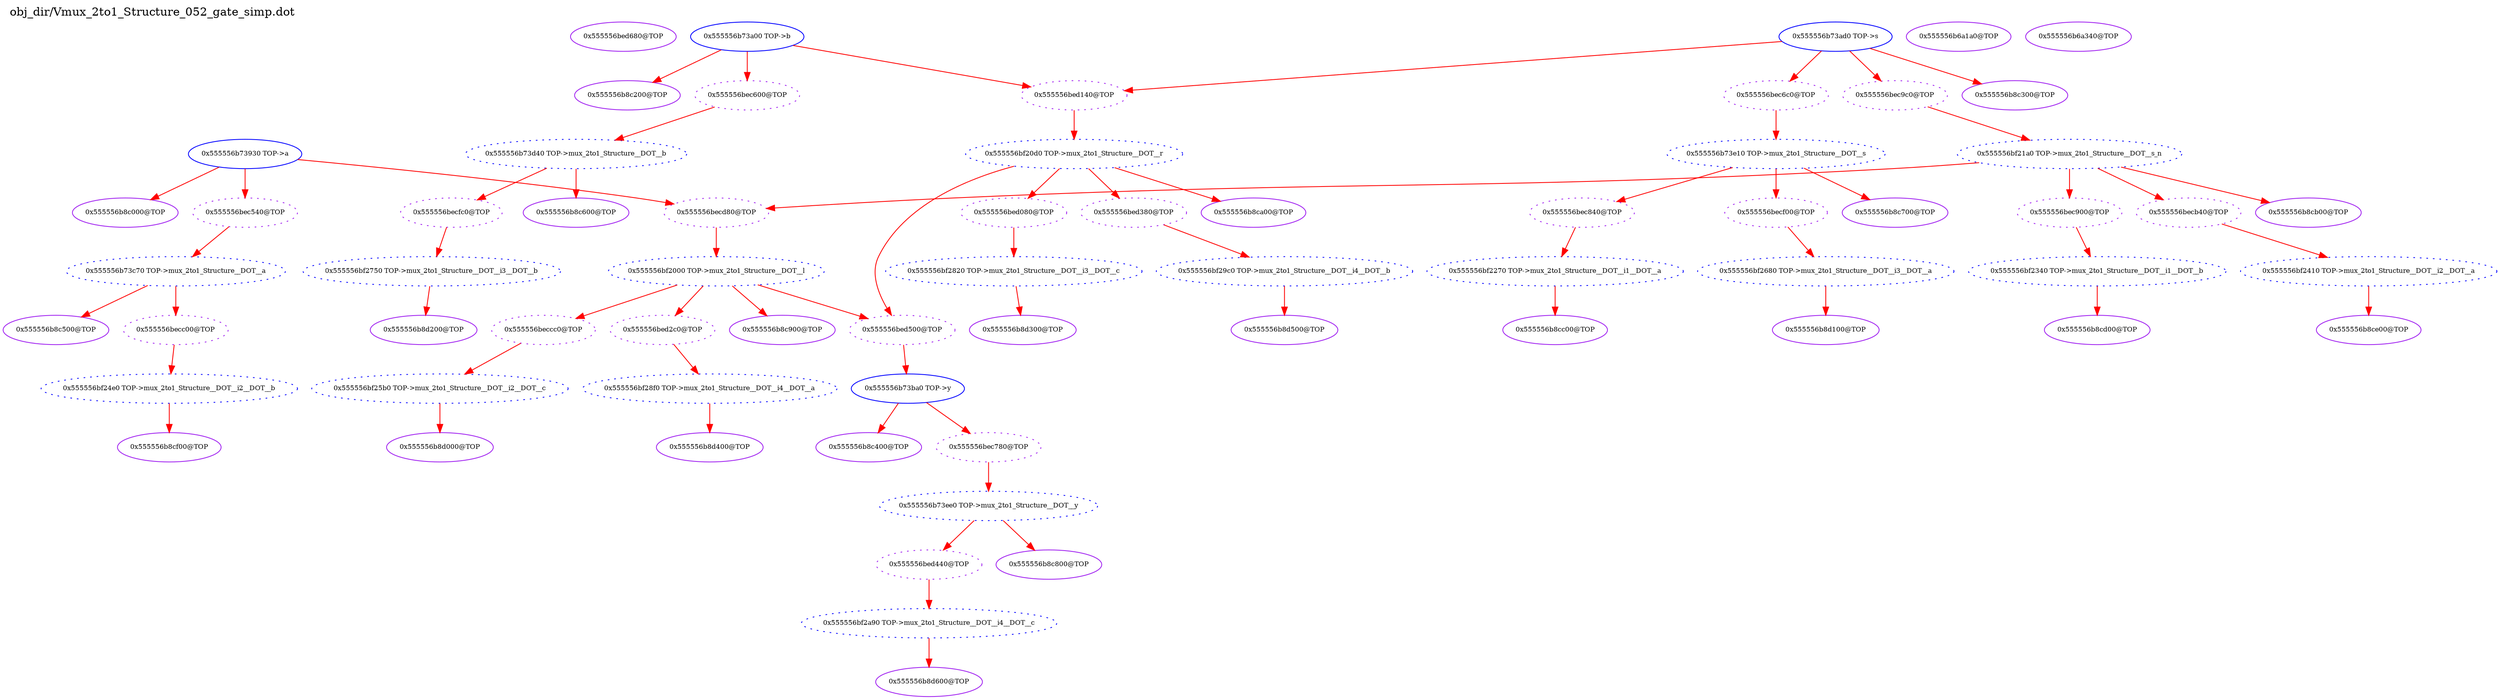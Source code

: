 digraph v3graph {
	graph	[label="obj_dir/Vmux_2to1_Structure_052_gate_simp.dot",
		 labelloc=t, labeljust=l,
		 //size="7.5,10",
		 rankdir=TB];
	n0	[fontsize=8 label="0x555556bed680@TOP", color=purple];
	n1	[fontsize=8 label="0x555556bec540@TOP", color=purple, style=dotted];
	n2	[fontsize=8 label="0x555556b73930 TOP->a", color=blue];
	n3	[fontsize=8 label="0x555556b73c70 TOP->mux_2to1_Structure__DOT__a", color=blue, style=dotted];
	n4	[fontsize=8 label="0x555556bec600@TOP", color=purple, style=dotted];
	n5	[fontsize=8 label="0x555556b73a00 TOP->b", color=blue];
	n6	[fontsize=8 label="0x555556b73d40 TOP->mux_2to1_Structure__DOT__b", color=blue, style=dotted];
	n7	[fontsize=8 label="0x555556bec6c0@TOP", color=purple, style=dotted];
	n8	[fontsize=8 label="0x555556b73ad0 TOP->s", color=blue];
	n9	[fontsize=8 label="0x555556b73e10 TOP->mux_2to1_Structure__DOT__s", color=blue, style=dotted];
	n10	[fontsize=8 label="0x555556bec780@TOP", color=purple, style=dotted];
	n11	[fontsize=8 label="0x555556b73ba0 TOP->y", color=blue];
	n12	[fontsize=8 label="0x555556b73ee0 TOP->mux_2to1_Structure__DOT__y", color=blue, style=dotted];
	n13	[fontsize=8 label="0x555556bec840@TOP", color=purple, style=dotted];
	n14	[fontsize=8 label="0x555556bf2270 TOP->mux_2to1_Structure__DOT__i1__DOT__a", color=blue, style=dotted];
	n15	[fontsize=8 label="0x555556bec900@TOP", color=purple, style=dotted];
	n16	[fontsize=8 label="0x555556bf21a0 TOP->mux_2to1_Structure__DOT__s_n", color=blue, style=dotted];
	n17	[fontsize=8 label="0x555556bf2340 TOP->mux_2to1_Structure__DOT__i1__DOT__b", color=blue, style=dotted];
	n18	[fontsize=8 label="0x555556bec9c0@TOP", color=purple, style=dotted];
	n19	[fontsize=8 label="0x555556becb40@TOP", color=purple, style=dotted];
	n20	[fontsize=8 label="0x555556bf2410 TOP->mux_2to1_Structure__DOT__i2__DOT__a", color=blue, style=dotted];
	n21	[fontsize=8 label="0x555556becc00@TOP", color=purple, style=dotted];
	n22	[fontsize=8 label="0x555556bf24e0 TOP->mux_2to1_Structure__DOT__i2__DOT__b", color=blue, style=dotted];
	n23	[fontsize=8 label="0x555556beccc0@TOP", color=purple, style=dotted];
	n24	[fontsize=8 label="0x555556bf2000 TOP->mux_2to1_Structure__DOT__l", color=blue, style=dotted];
	n25	[fontsize=8 label="0x555556bf25b0 TOP->mux_2to1_Structure__DOT__i2__DOT__c", color=blue, style=dotted];
	n26	[fontsize=8 label="0x555556becd80@TOP", color=purple, style=dotted];
	n27	[fontsize=8 label="0x555556becf00@TOP", color=purple, style=dotted];
	n28	[fontsize=8 label="0x555556bf2680 TOP->mux_2to1_Structure__DOT__i3__DOT__a", color=blue, style=dotted];
	n29	[fontsize=8 label="0x555556becfc0@TOP", color=purple, style=dotted];
	n30	[fontsize=8 label="0x555556bf2750 TOP->mux_2to1_Structure__DOT__i3__DOT__b", color=blue, style=dotted];
	n31	[fontsize=8 label="0x555556bed080@TOP", color=purple, style=dotted];
	n32	[fontsize=8 label="0x555556bf20d0 TOP->mux_2to1_Structure__DOT__r", color=blue, style=dotted];
	n33	[fontsize=8 label="0x555556bf2820 TOP->mux_2to1_Structure__DOT__i3__DOT__c", color=blue, style=dotted];
	n34	[fontsize=8 label="0x555556bed140@TOP", color=purple, style=dotted];
	n35	[fontsize=8 label="0x555556bed2c0@TOP", color=purple, style=dotted];
	n36	[fontsize=8 label="0x555556bf28f0 TOP->mux_2to1_Structure__DOT__i4__DOT__a", color=blue, style=dotted];
	n37	[fontsize=8 label="0x555556bed380@TOP", color=purple, style=dotted];
	n38	[fontsize=8 label="0x555556bf29c0 TOP->mux_2to1_Structure__DOT__i4__DOT__b", color=blue, style=dotted];
	n39	[fontsize=8 label="0x555556bed440@TOP", color=purple, style=dotted];
	n40	[fontsize=8 label="0x555556bf2a90 TOP->mux_2to1_Structure__DOT__i4__DOT__c", color=blue, style=dotted];
	n41	[fontsize=8 label="0x555556bed500@TOP", color=purple, style=dotted];
	n42	[fontsize=8 label="0x555556b6a1a0@TOP", color=purple];
	n43	[fontsize=8 label="0x555556b6a340@TOP", color=purple];
	n44	[fontsize=8 label="0x555556b8c000@TOP", color=purple];
	n45	[fontsize=8 label="0x555556b8c200@TOP", color=purple];
	n46	[fontsize=8 label="0x555556b8c300@TOP", color=purple];
	n47	[fontsize=8 label="0x555556b8c400@TOP", color=purple];
	n48	[fontsize=8 label="0x555556b8c500@TOP", color=purple];
	n49	[fontsize=8 label="0x555556b8c600@TOP", color=purple];
	n50	[fontsize=8 label="0x555556b8c700@TOP", color=purple];
	n51	[fontsize=8 label="0x555556b8c800@TOP", color=purple];
	n52	[fontsize=8 label="0x555556b8c900@TOP", color=purple];
	n53	[fontsize=8 label="0x555556b8ca00@TOP", color=purple];
	n54	[fontsize=8 label="0x555556b8cb00@TOP", color=purple];
	n55	[fontsize=8 label="0x555556b8cc00@TOP", color=purple];
	n56	[fontsize=8 label="0x555556b8cd00@TOP", color=purple];
	n57	[fontsize=8 label="0x555556b8ce00@TOP", color=purple];
	n58	[fontsize=8 label="0x555556b8cf00@TOP", color=purple];
	n59	[fontsize=8 label="0x555556b8d000@TOP", color=purple];
	n60	[fontsize=8 label="0x555556b8d100@TOP", color=purple];
	n61	[fontsize=8 label="0x555556b8d200@TOP", color=purple];
	n62	[fontsize=8 label="0x555556b8d300@TOP", color=purple];
	n63	[fontsize=8 label="0x555556b8d400@TOP", color=purple];
	n64	[fontsize=8 label="0x555556b8d500@TOP", color=purple];
	n65	[fontsize=8 label="0x555556b8d600@TOP", color=purple];
	n1 -> n3 [fontsize=8 label="" weight=1 color=red];
	n2 -> n1 [fontsize=8 label="" weight=1 color=red];
	n2 -> n26 [fontsize=8 label="" weight=1 color=red];
	n2 -> n44 [fontsize=8 label="" weight=1 color=red];
	n3 -> n21 [fontsize=8 label="" weight=1 color=red];
	n3 -> n48 [fontsize=8 label="" weight=1 color=red];
	n4 -> n6 [fontsize=8 label="" weight=1 color=red];
	n5 -> n4 [fontsize=8 label="" weight=1 color=red];
	n5 -> n34 [fontsize=8 label="" weight=1 color=red];
	n5 -> n45 [fontsize=8 label="" weight=1 color=red];
	n6 -> n29 [fontsize=8 label="" weight=1 color=red];
	n6 -> n49 [fontsize=8 label="" weight=1 color=red];
	n7 -> n9 [fontsize=8 label="" weight=1 color=red];
	n8 -> n7 [fontsize=8 label="" weight=1 color=red];
	n8 -> n18 [fontsize=8 label="" weight=1 color=red];
	n8 -> n34 [fontsize=8 label="" weight=1 color=red];
	n8 -> n46 [fontsize=8 label="" weight=1 color=red];
	n9 -> n13 [fontsize=8 label="" weight=1 color=red];
	n9 -> n27 [fontsize=8 label="" weight=1 color=red];
	n9 -> n50 [fontsize=8 label="" weight=1 color=red];
	n10 -> n12 [fontsize=8 label="" weight=1 color=red];
	n11 -> n10 [fontsize=8 label="" weight=1 color=red];
	n11 -> n47 [fontsize=8 label="" weight=1 color=red];
	n12 -> n39 [fontsize=8 label="" weight=1 color=red];
	n12 -> n51 [fontsize=8 label="" weight=1 color=red];
	n13 -> n14 [fontsize=8 label="" weight=1 color=red];
	n14 -> n55 [fontsize=8 label="" weight=1 color=red];
	n15 -> n17 [fontsize=8 label="" weight=1 color=red];
	n16 -> n15 [fontsize=8 label="" weight=1 color=red];
	n16 -> n19 [fontsize=8 label="" weight=1 color=red];
	n16 -> n26 [fontsize=8 label="" weight=1 color=red];
	n16 -> n54 [fontsize=8 label="" weight=1 color=red];
	n17 -> n56 [fontsize=8 label="" weight=1 color=red];
	n18 -> n16 [fontsize=8 label="" weight=1 color=red];
	n19 -> n20 [fontsize=8 label="" weight=1 color=red];
	n20 -> n57 [fontsize=8 label="" weight=1 color=red];
	n21 -> n22 [fontsize=8 label="" weight=1 color=red];
	n22 -> n58 [fontsize=8 label="" weight=1 color=red];
	n23 -> n25 [fontsize=8 label="" weight=1 color=red];
	n24 -> n23 [fontsize=8 label="" weight=1 color=red];
	n24 -> n35 [fontsize=8 label="" weight=1 color=red];
	n24 -> n41 [fontsize=8 label="" weight=1 color=red];
	n24 -> n52 [fontsize=8 label="" weight=1 color=red];
	n25 -> n59 [fontsize=8 label="" weight=1 color=red];
	n26 -> n24 [fontsize=8 label="" weight=1 color=red];
	n27 -> n28 [fontsize=8 label="" weight=1 color=red];
	n28 -> n60 [fontsize=8 label="" weight=1 color=red];
	n29 -> n30 [fontsize=8 label="" weight=1 color=red];
	n30 -> n61 [fontsize=8 label="" weight=1 color=red];
	n31 -> n33 [fontsize=8 label="" weight=1 color=red];
	n32 -> n31 [fontsize=8 label="" weight=1 color=red];
	n32 -> n37 [fontsize=8 label="" weight=1 color=red];
	n32 -> n41 [fontsize=8 label="" weight=1 color=red];
	n32 -> n53 [fontsize=8 label="" weight=1 color=red];
	n33 -> n62 [fontsize=8 label="" weight=1 color=red];
	n34 -> n32 [fontsize=8 label="" weight=1 color=red];
	n35 -> n36 [fontsize=8 label="" weight=1 color=red];
	n36 -> n63 [fontsize=8 label="" weight=1 color=red];
	n37 -> n38 [fontsize=8 label="" weight=1 color=red];
	n38 -> n64 [fontsize=8 label="" weight=1 color=red];
	n39 -> n40 [fontsize=8 label="" weight=1 color=red];
	n40 -> n65 [fontsize=8 label="" weight=1 color=red];
	n41 -> n11 [fontsize=8 label="" weight=1 color=red];
}
